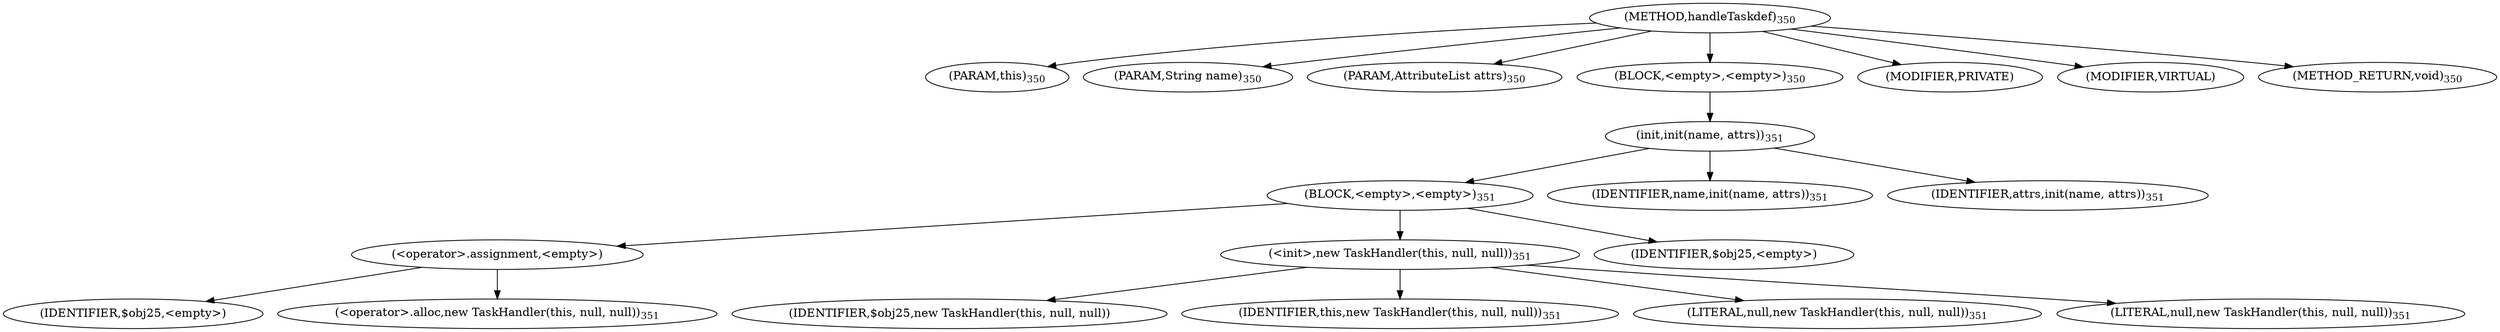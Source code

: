 digraph "handleTaskdef" {  
"1051" [label = <(METHOD,handleTaskdef)<SUB>350</SUB>> ]
"45" [label = <(PARAM,this)<SUB>350</SUB>> ]
"1052" [label = <(PARAM,String name)<SUB>350</SUB>> ]
"1053" [label = <(PARAM,AttributeList attrs)<SUB>350</SUB>> ]
"1054" [label = <(BLOCK,&lt;empty&gt;,&lt;empty&gt;)<SUB>350</SUB>> ]
"1055" [label = <(init,init(name, attrs))<SUB>351</SUB>> ]
"1056" [label = <(BLOCK,&lt;empty&gt;,&lt;empty&gt;)<SUB>351</SUB>> ]
"1057" [label = <(&lt;operator&gt;.assignment,&lt;empty&gt;)> ]
"1058" [label = <(IDENTIFIER,$obj25,&lt;empty&gt;)> ]
"1059" [label = <(&lt;operator&gt;.alloc,new TaskHandler(this, null, null))<SUB>351</SUB>> ]
"1060" [label = <(&lt;init&gt;,new TaskHandler(this, null, null))<SUB>351</SUB>> ]
"1061" [label = <(IDENTIFIER,$obj25,new TaskHandler(this, null, null))> ]
"44" [label = <(IDENTIFIER,this,new TaskHandler(this, null, null))<SUB>351</SUB>> ]
"1062" [label = <(LITERAL,null,new TaskHandler(this, null, null))<SUB>351</SUB>> ]
"1063" [label = <(LITERAL,null,new TaskHandler(this, null, null))<SUB>351</SUB>> ]
"1064" [label = <(IDENTIFIER,$obj25,&lt;empty&gt;)> ]
"1065" [label = <(IDENTIFIER,name,init(name, attrs))<SUB>351</SUB>> ]
"1066" [label = <(IDENTIFIER,attrs,init(name, attrs))<SUB>351</SUB>> ]
"1067" [label = <(MODIFIER,PRIVATE)> ]
"1068" [label = <(MODIFIER,VIRTUAL)> ]
"1069" [label = <(METHOD_RETURN,void)<SUB>350</SUB>> ]
  "1051" -> "45" 
  "1051" -> "1052" 
  "1051" -> "1053" 
  "1051" -> "1054" 
  "1051" -> "1067" 
  "1051" -> "1068" 
  "1051" -> "1069" 
  "1054" -> "1055" 
  "1055" -> "1056" 
  "1055" -> "1065" 
  "1055" -> "1066" 
  "1056" -> "1057" 
  "1056" -> "1060" 
  "1056" -> "1064" 
  "1057" -> "1058" 
  "1057" -> "1059" 
  "1060" -> "1061" 
  "1060" -> "44" 
  "1060" -> "1062" 
  "1060" -> "1063" 
}
